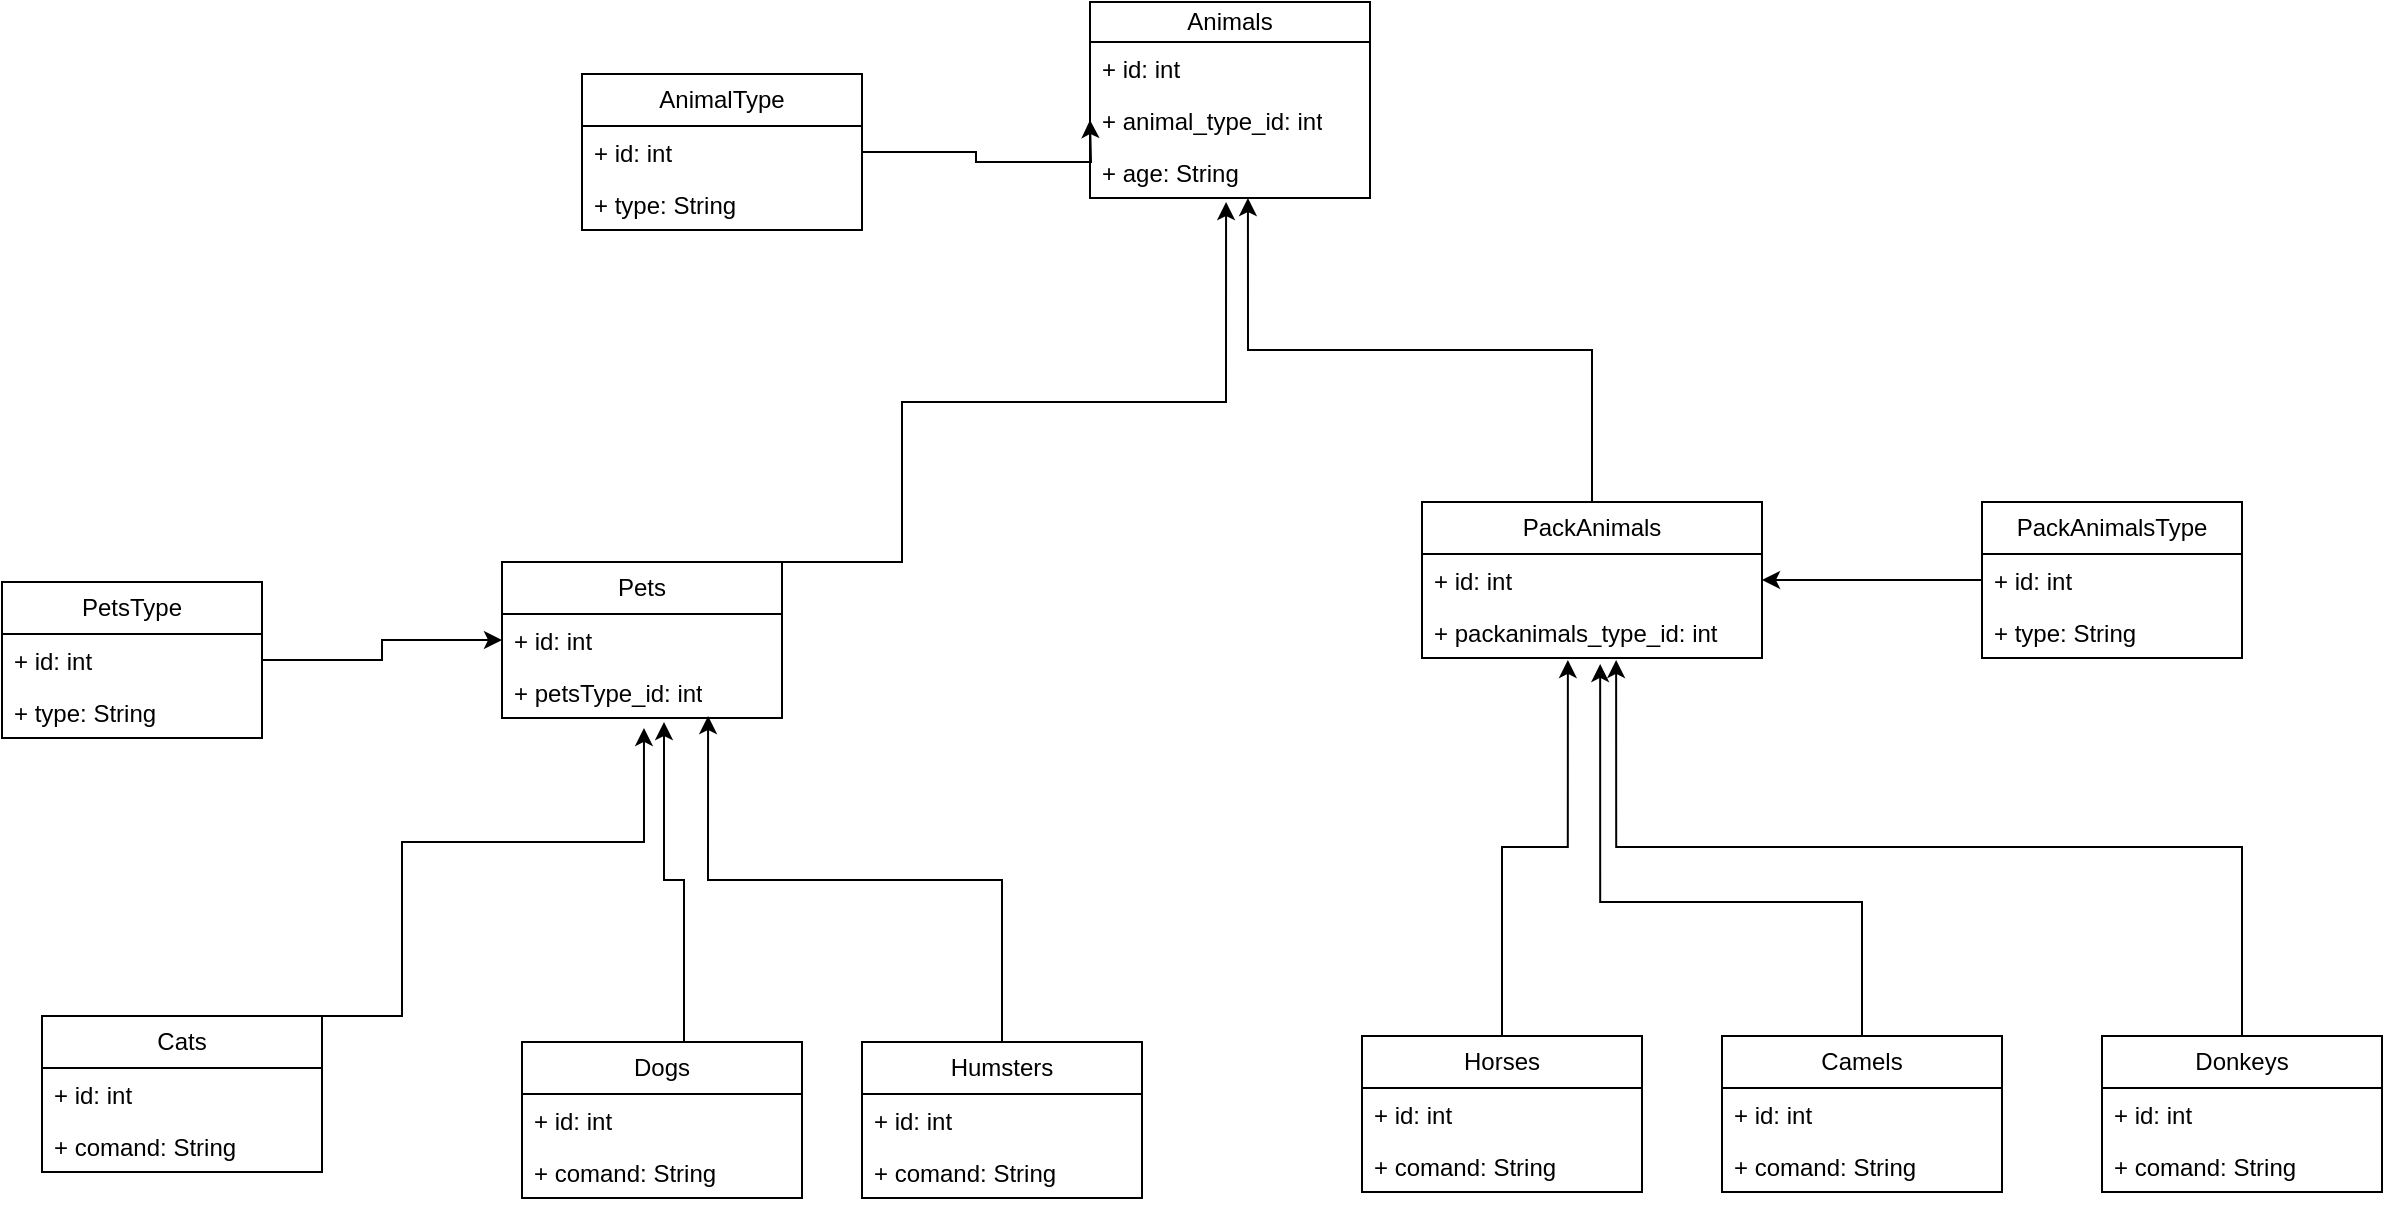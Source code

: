 <mxfile version="21.6.5" type="device">
  <diagram name="Страница 1" id="UllcgBM4d2C82S2Y7PbK">
    <mxGraphModel dx="2247" dy="830" grid="1" gridSize="10" guides="1" tooltips="1" connect="1" arrows="1" fold="1" page="1" pageScale="1" pageWidth="827" pageHeight="1169" math="0" shadow="0">
      <root>
        <mxCell id="0" />
        <mxCell id="1" parent="0" />
        <mxCell id="vHqaTPBFg-ILIIic9kAD-1" value="Animals" style="swimlane;fontStyle=0;childLayout=stackLayout;horizontal=1;startSize=20;fillColor=none;horizontalStack=0;resizeParent=1;resizeParentMax=0;resizeLast=0;collapsible=1;marginBottom=0;whiteSpace=wrap;html=1;" vertex="1" parent="1">
          <mxGeometry x="344" y="20" width="140" height="98" as="geometry">
            <mxRectangle x="344" y="20" width="80" height="30" as="alternateBounds" />
          </mxGeometry>
        </mxCell>
        <mxCell id="vHqaTPBFg-ILIIic9kAD-2" value="+ id: int" style="text;strokeColor=none;fillColor=none;align=left;verticalAlign=top;spacingLeft=4;spacingRight=4;overflow=hidden;rotatable=0;points=[[0,0.5],[1,0.5]];portConstraint=eastwest;whiteSpace=wrap;html=1;" vertex="1" parent="vHqaTPBFg-ILIIic9kAD-1">
          <mxGeometry y="20" width="140" height="26" as="geometry" />
        </mxCell>
        <mxCell id="vHqaTPBFg-ILIIic9kAD-20" value="+ animal_type_id: int" style="text;strokeColor=none;fillColor=none;align=left;verticalAlign=top;spacingLeft=4;spacingRight=4;overflow=hidden;rotatable=0;points=[[0,0.5],[1,0.5]];portConstraint=eastwest;whiteSpace=wrap;html=1;" vertex="1" parent="vHqaTPBFg-ILIIic9kAD-1">
          <mxGeometry y="46" width="140" height="26" as="geometry" />
        </mxCell>
        <mxCell id="vHqaTPBFg-ILIIic9kAD-3" value="+ age: String&amp;nbsp;" style="text;strokeColor=none;fillColor=none;align=left;verticalAlign=top;spacingLeft=4;spacingRight=4;overflow=hidden;rotatable=0;points=[[0,0.5],[1,0.5]];portConstraint=eastwest;whiteSpace=wrap;html=1;" vertex="1" parent="vHqaTPBFg-ILIIic9kAD-1">
          <mxGeometry y="72" width="140" height="26" as="geometry" />
        </mxCell>
        <mxCell id="vHqaTPBFg-ILIIic9kAD-30" style="edgeStyle=orthogonalEdgeStyle;rounded=0;orthogonalLoop=1;jettySize=auto;html=1;exitX=0.5;exitY=0;exitDx=0;exitDy=0;entryX=0.486;entryY=1.077;entryDx=0;entryDy=0;entryPerimeter=0;" edge="1" parent="1" source="vHqaTPBFg-ILIIic9kAD-10" target="vHqaTPBFg-ILIIic9kAD-3">
          <mxGeometry relative="1" as="geometry">
            <Array as="points">
              <mxPoint x="250" y="220" />
              <mxPoint x="412" y="220" />
            </Array>
          </mxGeometry>
        </mxCell>
        <mxCell id="vHqaTPBFg-ILIIic9kAD-10" value="Pets" style="swimlane;fontStyle=0;childLayout=stackLayout;horizontal=1;startSize=26;fillColor=none;horizontalStack=0;resizeParent=1;resizeParentMax=0;resizeLast=0;collapsible=1;marginBottom=0;whiteSpace=wrap;html=1;" vertex="1" parent="1">
          <mxGeometry x="50" y="300" width="140" height="78" as="geometry" />
        </mxCell>
        <mxCell id="vHqaTPBFg-ILIIic9kAD-11" value="+ id: int" style="text;strokeColor=none;fillColor=none;align=left;verticalAlign=top;spacingLeft=4;spacingRight=4;overflow=hidden;rotatable=0;points=[[0,0.5],[1,0.5]];portConstraint=eastwest;whiteSpace=wrap;html=1;" vertex="1" parent="vHqaTPBFg-ILIIic9kAD-10">
          <mxGeometry y="26" width="140" height="26" as="geometry" />
        </mxCell>
        <mxCell id="vHqaTPBFg-ILIIic9kAD-12" value="+ petsType_id: int" style="text;strokeColor=none;fillColor=none;align=left;verticalAlign=top;spacingLeft=4;spacingRight=4;overflow=hidden;rotatable=0;points=[[0,0.5],[1,0.5]];portConstraint=eastwest;whiteSpace=wrap;html=1;" vertex="1" parent="vHqaTPBFg-ILIIic9kAD-10">
          <mxGeometry y="52" width="140" height="26" as="geometry" />
        </mxCell>
        <mxCell id="vHqaTPBFg-ILIIic9kAD-34" style="edgeStyle=orthogonalEdgeStyle;rounded=0;orthogonalLoop=1;jettySize=auto;html=1;exitX=0.5;exitY=0;exitDx=0;exitDy=0;entryX=0.507;entryY=1.192;entryDx=0;entryDy=0;entryPerimeter=0;" edge="1" parent="1" source="vHqaTPBFg-ILIIic9kAD-14" target="vHqaTPBFg-ILIIic9kAD-12">
          <mxGeometry relative="1" as="geometry">
            <Array as="points">
              <mxPoint y="440" />
              <mxPoint x="121" y="440" />
            </Array>
          </mxGeometry>
        </mxCell>
        <mxCell id="vHqaTPBFg-ILIIic9kAD-14" value="Cats" style="swimlane;fontStyle=0;childLayout=stackLayout;horizontal=1;startSize=26;fillColor=none;horizontalStack=0;resizeParent=1;resizeParentMax=0;resizeLast=0;collapsible=1;marginBottom=0;whiteSpace=wrap;html=1;" vertex="1" parent="1">
          <mxGeometry x="-180" y="527" width="140" height="78" as="geometry" />
        </mxCell>
        <mxCell id="vHqaTPBFg-ILIIic9kAD-15" value="+ id: int" style="text;strokeColor=none;fillColor=none;align=left;verticalAlign=top;spacingLeft=4;spacingRight=4;overflow=hidden;rotatable=0;points=[[0,0.5],[1,0.5]];portConstraint=eastwest;whiteSpace=wrap;html=1;" vertex="1" parent="vHqaTPBFg-ILIIic9kAD-14">
          <mxGeometry y="26" width="140" height="26" as="geometry" />
        </mxCell>
        <mxCell id="vHqaTPBFg-ILIIic9kAD-16" value="+ comand: String" style="text;strokeColor=none;fillColor=none;align=left;verticalAlign=top;spacingLeft=4;spacingRight=4;overflow=hidden;rotatable=0;points=[[0,0.5],[1,0.5]];portConstraint=eastwest;whiteSpace=wrap;html=1;" vertex="1" parent="vHqaTPBFg-ILIIic9kAD-14">
          <mxGeometry y="52" width="140" height="26" as="geometry" />
        </mxCell>
        <mxCell id="vHqaTPBFg-ILIIic9kAD-25" value="AnimalType" style="swimlane;fontStyle=0;childLayout=stackLayout;horizontal=1;startSize=26;fillColor=none;horizontalStack=0;resizeParent=1;resizeParentMax=0;resizeLast=0;collapsible=1;marginBottom=0;whiteSpace=wrap;html=1;" vertex="1" parent="1">
          <mxGeometry x="90" y="56" width="140" height="78" as="geometry" />
        </mxCell>
        <mxCell id="vHqaTPBFg-ILIIic9kAD-26" value="+ id: int" style="text;strokeColor=none;fillColor=none;align=left;verticalAlign=top;spacingLeft=4;spacingRight=4;overflow=hidden;rotatable=0;points=[[0,0.5],[1,0.5]];portConstraint=eastwest;whiteSpace=wrap;html=1;" vertex="1" parent="vHqaTPBFg-ILIIic9kAD-25">
          <mxGeometry y="26" width="140" height="26" as="geometry" />
        </mxCell>
        <mxCell id="vHqaTPBFg-ILIIic9kAD-27" value="+ type: String" style="text;strokeColor=none;fillColor=none;align=left;verticalAlign=top;spacingLeft=4;spacingRight=4;overflow=hidden;rotatable=0;points=[[0,0.5],[1,0.5]];portConstraint=eastwest;whiteSpace=wrap;html=1;" vertex="1" parent="vHqaTPBFg-ILIIic9kAD-25">
          <mxGeometry y="52" width="140" height="26" as="geometry" />
        </mxCell>
        <mxCell id="vHqaTPBFg-ILIIic9kAD-31" style="edgeStyle=orthogonalEdgeStyle;rounded=0;orthogonalLoop=1;jettySize=auto;html=1;exitX=1;exitY=0.5;exitDx=0;exitDy=0;entryX=0;entryY=0.5;entryDx=0;entryDy=0;" edge="1" parent="1" source="vHqaTPBFg-ILIIic9kAD-26">
          <mxGeometry relative="1" as="geometry">
            <mxPoint x="344" y="79" as="targetPoint" />
          </mxGeometry>
        </mxCell>
        <mxCell id="vHqaTPBFg-ILIIic9kAD-35" value="PetsType" style="swimlane;fontStyle=0;childLayout=stackLayout;horizontal=1;startSize=26;fillColor=none;horizontalStack=0;resizeParent=1;resizeParentMax=0;resizeLast=0;collapsible=1;marginBottom=0;whiteSpace=wrap;html=1;" vertex="1" parent="1">
          <mxGeometry x="-200" y="310" width="130" height="78" as="geometry" />
        </mxCell>
        <mxCell id="vHqaTPBFg-ILIIic9kAD-36" value="+ id: int" style="text;strokeColor=none;fillColor=none;align=left;verticalAlign=top;spacingLeft=4;spacingRight=4;overflow=hidden;rotatable=0;points=[[0,0.5],[1,0.5]];portConstraint=eastwest;whiteSpace=wrap;html=1;" vertex="1" parent="vHqaTPBFg-ILIIic9kAD-35">
          <mxGeometry y="26" width="130" height="26" as="geometry" />
        </mxCell>
        <mxCell id="vHqaTPBFg-ILIIic9kAD-37" value="+ type: String" style="text;strokeColor=none;fillColor=none;align=left;verticalAlign=top;spacingLeft=4;spacingRight=4;overflow=hidden;rotatable=0;points=[[0,0.5],[1,0.5]];portConstraint=eastwest;whiteSpace=wrap;html=1;" vertex="1" parent="vHqaTPBFg-ILIIic9kAD-35">
          <mxGeometry y="52" width="130" height="26" as="geometry" />
        </mxCell>
        <mxCell id="vHqaTPBFg-ILIIic9kAD-39" style="edgeStyle=orthogonalEdgeStyle;rounded=0;orthogonalLoop=1;jettySize=auto;html=1;entryX=0;entryY=0.5;entryDx=0;entryDy=0;" edge="1" parent="1" source="vHqaTPBFg-ILIIic9kAD-36" target="vHqaTPBFg-ILIIic9kAD-11">
          <mxGeometry relative="1" as="geometry" />
        </mxCell>
        <mxCell id="vHqaTPBFg-ILIIic9kAD-43" style="edgeStyle=orthogonalEdgeStyle;rounded=0;orthogonalLoop=1;jettySize=auto;html=1;entryX=0.5;entryY=1.077;entryDx=0;entryDy=0;entryPerimeter=0;" edge="1" parent="1">
          <mxGeometry relative="1" as="geometry">
            <mxPoint x="141" y="540" as="sourcePoint" />
            <mxPoint x="131" y="380.002" as="targetPoint" />
            <Array as="points">
              <mxPoint x="141" y="459" />
              <mxPoint x="131" y="459" />
            </Array>
          </mxGeometry>
        </mxCell>
        <mxCell id="vHqaTPBFg-ILIIic9kAD-40" value="Dogs" style="swimlane;fontStyle=0;childLayout=stackLayout;horizontal=1;startSize=26;fillColor=none;horizontalStack=0;resizeParent=1;resizeParentMax=0;resizeLast=0;collapsible=1;marginBottom=0;whiteSpace=wrap;html=1;" vertex="1" parent="1">
          <mxGeometry x="60" y="540" width="140" height="78" as="geometry" />
        </mxCell>
        <mxCell id="vHqaTPBFg-ILIIic9kAD-41" value="+ id: int" style="text;strokeColor=none;fillColor=none;align=left;verticalAlign=top;spacingLeft=4;spacingRight=4;overflow=hidden;rotatable=0;points=[[0,0.5],[1,0.5]];portConstraint=eastwest;whiteSpace=wrap;html=1;" vertex="1" parent="vHqaTPBFg-ILIIic9kAD-40">
          <mxGeometry y="26" width="140" height="26" as="geometry" />
        </mxCell>
        <mxCell id="vHqaTPBFg-ILIIic9kAD-42" value="+ comand: String" style="text;strokeColor=none;fillColor=none;align=left;verticalAlign=top;spacingLeft=4;spacingRight=4;overflow=hidden;rotatable=0;points=[[0,0.5],[1,0.5]];portConstraint=eastwest;whiteSpace=wrap;html=1;" vertex="1" parent="vHqaTPBFg-ILIIic9kAD-40">
          <mxGeometry y="52" width="140" height="26" as="geometry" />
        </mxCell>
        <mxCell id="vHqaTPBFg-ILIIic9kAD-47" style="edgeStyle=orthogonalEdgeStyle;rounded=0;orthogonalLoop=1;jettySize=auto;html=1;entryX=0.736;entryY=0.962;entryDx=0;entryDy=0;entryPerimeter=0;" edge="1" parent="1" source="vHqaTPBFg-ILIIic9kAD-44" target="vHqaTPBFg-ILIIic9kAD-12">
          <mxGeometry relative="1" as="geometry" />
        </mxCell>
        <mxCell id="vHqaTPBFg-ILIIic9kAD-44" value="Humsters" style="swimlane;fontStyle=0;childLayout=stackLayout;horizontal=1;startSize=26;fillColor=none;horizontalStack=0;resizeParent=1;resizeParentMax=0;resizeLast=0;collapsible=1;marginBottom=0;whiteSpace=wrap;html=1;" vertex="1" parent="1">
          <mxGeometry x="230" y="540" width="140" height="78" as="geometry" />
        </mxCell>
        <mxCell id="vHqaTPBFg-ILIIic9kAD-45" value="+ id: int" style="text;strokeColor=none;fillColor=none;align=left;verticalAlign=top;spacingLeft=4;spacingRight=4;overflow=hidden;rotatable=0;points=[[0,0.5],[1,0.5]];portConstraint=eastwest;whiteSpace=wrap;html=1;" vertex="1" parent="vHqaTPBFg-ILIIic9kAD-44">
          <mxGeometry y="26" width="140" height="26" as="geometry" />
        </mxCell>
        <mxCell id="vHqaTPBFg-ILIIic9kAD-46" value="+ comand: String" style="text;strokeColor=none;fillColor=none;align=left;verticalAlign=top;spacingLeft=4;spacingRight=4;overflow=hidden;rotatable=0;points=[[0,0.5],[1,0.5]];portConstraint=eastwest;whiteSpace=wrap;html=1;" vertex="1" parent="vHqaTPBFg-ILIIic9kAD-44">
          <mxGeometry y="52" width="140" height="26" as="geometry" />
        </mxCell>
        <mxCell id="vHqaTPBFg-ILIIic9kAD-51" style="edgeStyle=orthogonalEdgeStyle;rounded=0;orthogonalLoop=1;jettySize=auto;html=1;exitX=0.5;exitY=0;exitDx=0;exitDy=0;entryX=0.564;entryY=1;entryDx=0;entryDy=0;entryPerimeter=0;" edge="1" parent="1" source="vHqaTPBFg-ILIIic9kAD-48" target="vHqaTPBFg-ILIIic9kAD-3">
          <mxGeometry relative="1" as="geometry" />
        </mxCell>
        <mxCell id="vHqaTPBFg-ILIIic9kAD-48" value="PackAnimals" style="swimlane;fontStyle=0;childLayout=stackLayout;horizontal=1;startSize=26;fillColor=none;horizontalStack=0;resizeParent=1;resizeParentMax=0;resizeLast=0;collapsible=1;marginBottom=0;whiteSpace=wrap;html=1;" vertex="1" parent="1">
          <mxGeometry x="510" y="270" width="170" height="78" as="geometry" />
        </mxCell>
        <mxCell id="vHqaTPBFg-ILIIic9kAD-49" value="+ id: int" style="text;strokeColor=none;fillColor=none;align=left;verticalAlign=top;spacingLeft=4;spacingRight=4;overflow=hidden;rotatable=0;points=[[0,0.5],[1,0.5]];portConstraint=eastwest;whiteSpace=wrap;html=1;" vertex="1" parent="vHqaTPBFg-ILIIic9kAD-48">
          <mxGeometry y="26" width="170" height="26" as="geometry" />
        </mxCell>
        <mxCell id="vHqaTPBFg-ILIIic9kAD-50" value="+ packanimals_type_id: int" style="text;strokeColor=none;fillColor=none;align=left;verticalAlign=top;spacingLeft=4;spacingRight=4;overflow=hidden;rotatable=0;points=[[0,0.5],[1,0.5]];portConstraint=eastwest;whiteSpace=wrap;html=1;" vertex="1" parent="vHqaTPBFg-ILIIic9kAD-48">
          <mxGeometry y="52" width="170" height="26" as="geometry" />
        </mxCell>
        <mxCell id="vHqaTPBFg-ILIIic9kAD-55" style="edgeStyle=orthogonalEdgeStyle;rounded=0;orthogonalLoop=1;jettySize=auto;html=1;entryX=1;entryY=0.5;entryDx=0;entryDy=0;" edge="1" parent="1" source="vHqaTPBFg-ILIIic9kAD-52" target="vHqaTPBFg-ILIIic9kAD-49">
          <mxGeometry relative="1" as="geometry" />
        </mxCell>
        <mxCell id="vHqaTPBFg-ILIIic9kAD-52" value="PackAnimalsType" style="swimlane;fontStyle=0;childLayout=stackLayout;horizontal=1;startSize=26;fillColor=none;horizontalStack=0;resizeParent=1;resizeParentMax=0;resizeLast=0;collapsible=1;marginBottom=0;whiteSpace=wrap;html=1;" vertex="1" parent="1">
          <mxGeometry x="790" y="270" width="130" height="78" as="geometry" />
        </mxCell>
        <mxCell id="vHqaTPBFg-ILIIic9kAD-53" value="+ id: int" style="text;strokeColor=none;fillColor=none;align=left;verticalAlign=top;spacingLeft=4;spacingRight=4;overflow=hidden;rotatable=0;points=[[0,0.5],[1,0.5]];portConstraint=eastwest;whiteSpace=wrap;html=1;" vertex="1" parent="vHqaTPBFg-ILIIic9kAD-52">
          <mxGeometry y="26" width="130" height="26" as="geometry" />
        </mxCell>
        <mxCell id="vHqaTPBFg-ILIIic9kAD-54" value="+ type: String" style="text;strokeColor=none;fillColor=none;align=left;verticalAlign=top;spacingLeft=4;spacingRight=4;overflow=hidden;rotatable=0;points=[[0,0.5],[1,0.5]];portConstraint=eastwest;whiteSpace=wrap;html=1;" vertex="1" parent="vHqaTPBFg-ILIIic9kAD-52">
          <mxGeometry y="52" width="130" height="26" as="geometry" />
        </mxCell>
        <mxCell id="vHqaTPBFg-ILIIic9kAD-65" style="edgeStyle=orthogonalEdgeStyle;rounded=0;orthogonalLoop=1;jettySize=auto;html=1;exitX=0.5;exitY=0;exitDx=0;exitDy=0;entryX=0.429;entryY=1.038;entryDx=0;entryDy=0;entryPerimeter=0;" edge="1" parent="1" source="vHqaTPBFg-ILIIic9kAD-56" target="vHqaTPBFg-ILIIic9kAD-50">
          <mxGeometry relative="1" as="geometry" />
        </mxCell>
        <mxCell id="vHqaTPBFg-ILIIic9kAD-56" value="Horses" style="swimlane;fontStyle=0;childLayout=stackLayout;horizontal=1;startSize=26;fillColor=none;horizontalStack=0;resizeParent=1;resizeParentMax=0;resizeLast=0;collapsible=1;marginBottom=0;whiteSpace=wrap;html=1;" vertex="1" parent="1">
          <mxGeometry x="480" y="537" width="140" height="78" as="geometry" />
        </mxCell>
        <mxCell id="vHqaTPBFg-ILIIic9kAD-57" value="+ id: int" style="text;strokeColor=none;fillColor=none;align=left;verticalAlign=top;spacingLeft=4;spacingRight=4;overflow=hidden;rotatable=0;points=[[0,0.5],[1,0.5]];portConstraint=eastwest;whiteSpace=wrap;html=1;fontStyle=0" vertex="1" parent="vHqaTPBFg-ILIIic9kAD-56">
          <mxGeometry y="26" width="140" height="26" as="geometry" />
        </mxCell>
        <mxCell id="vHqaTPBFg-ILIIic9kAD-58" value="+ comand: String" style="text;strokeColor=none;fillColor=none;align=left;verticalAlign=top;spacingLeft=4;spacingRight=4;overflow=hidden;rotatable=0;points=[[0,0.5],[1,0.5]];portConstraint=eastwest;whiteSpace=wrap;html=1;" vertex="1" parent="vHqaTPBFg-ILIIic9kAD-56">
          <mxGeometry y="52" width="140" height="26" as="geometry" />
        </mxCell>
        <mxCell id="vHqaTPBFg-ILIIic9kAD-66" style="edgeStyle=orthogonalEdgeStyle;rounded=0;orthogonalLoop=1;jettySize=auto;html=1;exitX=0.5;exitY=0;exitDx=0;exitDy=0;entryX=0.524;entryY=1.115;entryDx=0;entryDy=0;entryPerimeter=0;" edge="1" parent="1" source="vHqaTPBFg-ILIIic9kAD-59" target="vHqaTPBFg-ILIIic9kAD-50">
          <mxGeometry relative="1" as="geometry">
            <Array as="points">
              <mxPoint x="730" y="470" />
              <mxPoint x="599" y="470" />
            </Array>
          </mxGeometry>
        </mxCell>
        <mxCell id="vHqaTPBFg-ILIIic9kAD-59" value="Camels" style="swimlane;fontStyle=0;childLayout=stackLayout;horizontal=1;startSize=26;fillColor=none;horizontalStack=0;resizeParent=1;resizeParentMax=0;resizeLast=0;collapsible=1;marginBottom=0;whiteSpace=wrap;html=1;" vertex="1" parent="1">
          <mxGeometry x="660" y="537" width="140" height="78" as="geometry" />
        </mxCell>
        <mxCell id="vHqaTPBFg-ILIIic9kAD-60" value="+ id: int" style="text;strokeColor=none;fillColor=none;align=left;verticalAlign=top;spacingLeft=4;spacingRight=4;overflow=hidden;rotatable=0;points=[[0,0.5],[1,0.5]];portConstraint=eastwest;whiteSpace=wrap;html=1;" vertex="1" parent="vHqaTPBFg-ILIIic9kAD-59">
          <mxGeometry y="26" width="140" height="26" as="geometry" />
        </mxCell>
        <mxCell id="vHqaTPBFg-ILIIic9kAD-61" value="+ comand: String" style="text;strokeColor=none;fillColor=none;align=left;verticalAlign=top;spacingLeft=4;spacingRight=4;overflow=hidden;rotatable=0;points=[[0,0.5],[1,0.5]];portConstraint=eastwest;whiteSpace=wrap;html=1;" vertex="1" parent="vHqaTPBFg-ILIIic9kAD-59">
          <mxGeometry y="52" width="140" height="26" as="geometry" />
        </mxCell>
        <mxCell id="vHqaTPBFg-ILIIic9kAD-67" style="edgeStyle=orthogonalEdgeStyle;rounded=0;orthogonalLoop=1;jettySize=auto;html=1;exitX=0.5;exitY=0;exitDx=0;exitDy=0;entryX=0.571;entryY=1.038;entryDx=0;entryDy=0;entryPerimeter=0;" edge="1" parent="1" source="vHqaTPBFg-ILIIic9kAD-62" target="vHqaTPBFg-ILIIic9kAD-50">
          <mxGeometry relative="1" as="geometry" />
        </mxCell>
        <mxCell id="vHqaTPBFg-ILIIic9kAD-62" value="Donkeys" style="swimlane;fontStyle=0;childLayout=stackLayout;horizontal=1;startSize=26;fillColor=none;horizontalStack=0;resizeParent=1;resizeParentMax=0;resizeLast=0;collapsible=1;marginBottom=0;whiteSpace=wrap;html=1;" vertex="1" parent="1">
          <mxGeometry x="850" y="537" width="140" height="78" as="geometry" />
        </mxCell>
        <mxCell id="vHqaTPBFg-ILIIic9kAD-63" value="+ id: int" style="text;strokeColor=none;fillColor=none;align=left;verticalAlign=top;spacingLeft=4;spacingRight=4;overflow=hidden;rotatable=0;points=[[0,0.5],[1,0.5]];portConstraint=eastwest;whiteSpace=wrap;html=1;" vertex="1" parent="vHqaTPBFg-ILIIic9kAD-62">
          <mxGeometry y="26" width="140" height="26" as="geometry" />
        </mxCell>
        <mxCell id="vHqaTPBFg-ILIIic9kAD-64" value="+ comand: String" style="text;strokeColor=none;fillColor=none;align=left;verticalAlign=top;spacingLeft=4;spacingRight=4;overflow=hidden;rotatable=0;points=[[0,0.5],[1,0.5]];portConstraint=eastwest;whiteSpace=wrap;html=1;" vertex="1" parent="vHqaTPBFg-ILIIic9kAD-62">
          <mxGeometry y="52" width="140" height="26" as="geometry" />
        </mxCell>
      </root>
    </mxGraphModel>
  </diagram>
</mxfile>
